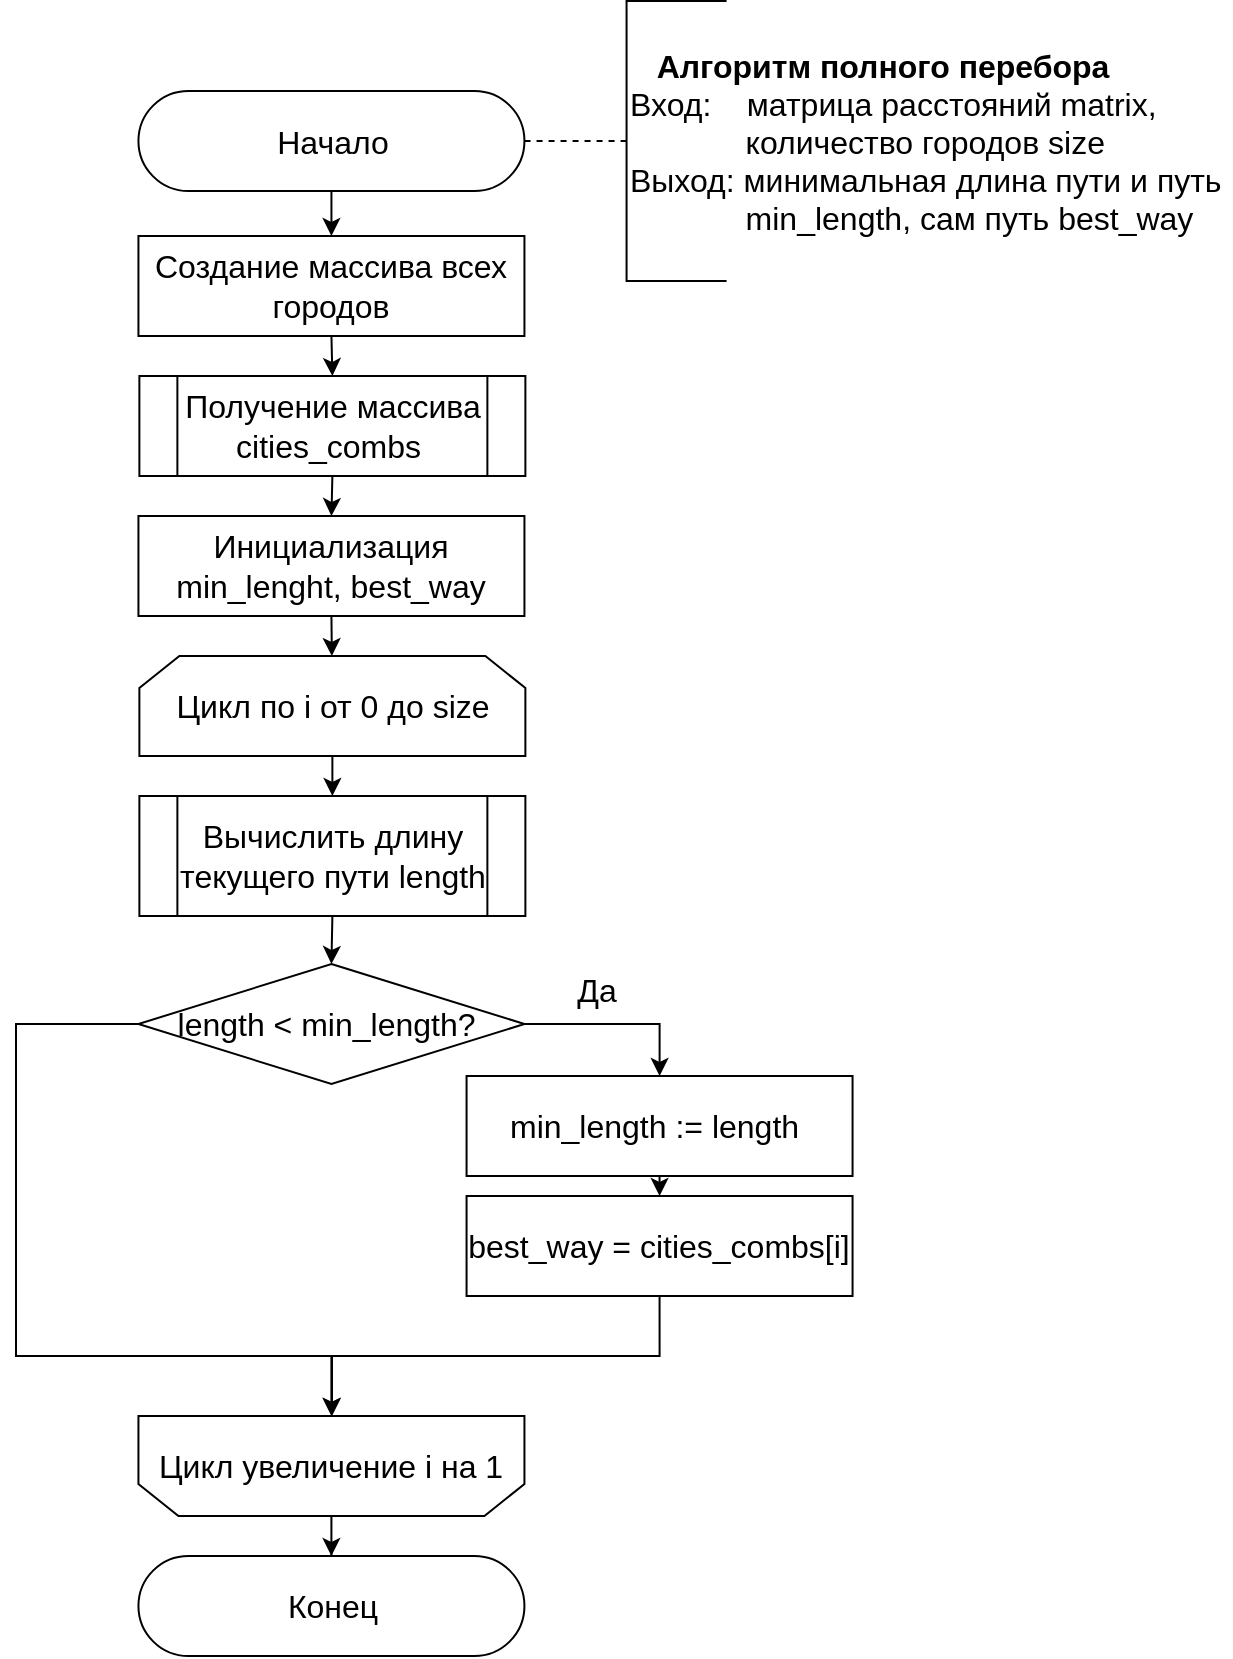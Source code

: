 <mxfile version="20.7.4" type="device" pages="2"><diagram id="pGbwpD_Pb5aonRS3BXqV" name="Страница 1"><mxGraphModel dx="2200" dy="1068" grid="1" gridSize="10" guides="1" tooltips="1" connect="1" arrows="1" fold="1" page="1" pageScale="1" pageWidth="827" pageHeight="1169" math="0" shadow="0"><root><mxCell id="0"/><mxCell id="1" parent="0"/><mxCell id="PJEN9wyqkr5hWxM31jju-57" style="edgeStyle=orthogonalEdgeStyle;rounded=0;orthogonalLoop=1;jettySize=auto;html=1;exitX=0.5;exitY=0.5;exitDx=0;exitDy=25;exitPerimeter=0;entryX=0.5;entryY=0;entryDx=0;entryDy=0;" parent="1" source="3" target="8" edge="1"><mxGeometry relative="1" as="geometry"/></mxCell><mxCell id="3" value="&lt;font style=&quot;font-size: 16px&quot;&gt;Начало&lt;/font&gt;" style="html=1;dashed=0;whitespace=wrap;shape=mxgraph.dfd.start" parent="1" vertex="1"><mxGeometry x="241.22" y="57.5" width="193" height="50" as="geometry"/></mxCell><mxCell id="4" style="edgeStyle=orthogonalEdgeStyle;rounded=0;orthogonalLoop=1;jettySize=auto;html=1;exitX=0;exitY=0.5;exitDx=0;exitDy=0;exitPerimeter=0;entryX=1;entryY=0.5;entryDx=0;entryDy=0;entryPerimeter=0;dashed=1;endArrow=none;endFill=0;" parent="1" source="5" target="3" edge="1"><mxGeometry relative="1" as="geometry"/></mxCell><mxCell id="5" value="&lt;div style=&quot;&quot;&gt;&lt;span style=&quot;font-size: 16px;&quot;&gt;&lt;b&gt;&amp;nbsp; &amp;nbsp;Алгоритм полного перебора&lt;/b&gt;&lt;/span&gt;&lt;/div&gt;&lt;div style=&quot;&quot;&gt;&lt;font style=&quot;background-color: initial;&quot; size=&quot;3&quot;&gt;Вход:&amp;nbsp; &amp;nbsp; матрица расстояний matrix&lt;/font&gt;&lt;span style=&quot;background-color: initial; font-size: medium;&quot;&gt;,&amp;nbsp;&lt;/span&gt;&lt;/div&gt;&lt;font style=&quot;&quot;&gt;&lt;div&gt;&lt;span style=&quot;font-size: medium; background-color: initial;&quot;&gt;&amp;nbsp; &amp;nbsp; &amp;nbsp; &amp;nbsp; &amp;nbsp; &amp;nbsp; &amp;nbsp;количество городов size&lt;/span&gt;&lt;/div&gt;&lt;div&gt;&lt;span style=&quot;font-size: 16px;&quot;&gt;Выход: минимальная длина пути и путь&amp;nbsp;&lt;/span&gt;&lt;/div&gt;&lt;div&gt;&lt;span style=&quot;font-size: 16px;&quot;&gt;&amp;nbsp; &amp;nbsp; &amp;nbsp; &amp;nbsp; &amp;nbsp; &amp;nbsp; &amp;nbsp;min_length, сам путь best_way&lt;/span&gt;&lt;/div&gt;&lt;/font&gt;" style="strokeWidth=1;html=1;shape=mxgraph.flowchart.annotation_1;align=left;pointerEvents=1;" parent="1" vertex="1"><mxGeometry x="485.28" y="12.5" width="50" height="140" as="geometry"/></mxCell><mxCell id="10" style="edgeStyle=none;html=1;exitX=0.5;exitY=1;exitDx=0;exitDy=0;entryX=0.5;entryY=0;entryDx=0;entryDy=0;" parent="1" source="8" target="9" edge="1"><mxGeometry relative="1" as="geometry"/></mxCell><mxCell id="8" value="&lt;font style=&quot;font-size: 16px&quot;&gt;Создание массива всех городов&lt;br&gt;&lt;/font&gt;" style="rounded=0;whiteSpace=wrap;html=1;shadow=0;glass=0;sketch=0;strokeWidth=1;gradientColor=none;" parent="1" vertex="1"><mxGeometry x="241.22" y="130" width="193" height="50" as="geometry"/></mxCell><mxCell id="35" style="edgeStyle=none;html=1;exitX=0.5;exitY=1;exitDx=0;exitDy=0;entryX=0.5;entryY=0;entryDx=0;entryDy=0;" parent="1" source="9" target="32" edge="1"><mxGeometry relative="1" as="geometry"/></mxCell><mxCell id="9" value="&lt;span style=&quot;font-size: 16px&quot;&gt;Получение массива cities_combs&amp;nbsp;&lt;/span&gt;" style="shape=process;whiteSpace=wrap;html=1;backgroundOutline=1;" parent="1" vertex="1"><mxGeometry x="241.69" y="200" width="193" height="50" as="geometry"/></mxCell><mxCell id="36" style="edgeStyle=none;html=1;exitX=0.5;exitY=1;exitDx=0;exitDy=0;" parent="1" source="32" target="33" edge="1"><mxGeometry relative="1" as="geometry"/></mxCell><mxCell id="32" value="&lt;font style=&quot;font-size: 16px&quot;&gt;Инициализация &lt;br&gt;min_lenght,&amp;nbsp;best_way&lt;br&gt;&lt;/font&gt;" style="rounded=0;whiteSpace=wrap;html=1;shadow=0;glass=0;sketch=0;strokeWidth=1;gradientColor=none;" parent="1" vertex="1"><mxGeometry x="241.22" y="270" width="193" height="50" as="geometry"/></mxCell><mxCell id="IurGl5iqIVX1QGIl2KLT-57" style="edgeStyle=orthogonalEdgeStyle;rounded=0;orthogonalLoop=1;jettySize=auto;html=1;exitX=0.5;exitY=1;exitDx=0;exitDy=0;entryX=0.5;entryY=0;entryDx=0;entryDy=0;" parent="1" source="33" target="40" edge="1"><mxGeometry relative="1" as="geometry"/></mxCell><mxCell id="33" value="&lt;font&gt;&lt;span style=&quot;font-size: 16px;&quot;&gt;Цикл по i от 0 до&amp;nbsp;&lt;/span&gt;&lt;span style=&quot;font-size: medium;&quot;&gt;size&lt;/span&gt;&lt;br&gt;&lt;/font&gt;" style="shape=loopLimit;whiteSpace=wrap;html=1;strokeWidth=1;" parent="1" vertex="1"><mxGeometry x="241.69" y="340" width="193" height="50" as="geometry"/></mxCell><mxCell id="39" style="edgeStyle=none;html=1;exitX=0.5;exitY=1;exitDx=0;exitDy=0;entryX=0.5;entryY=0;entryDx=0;entryDy=0;" parent="1" target="40" edge="1"><mxGeometry relative="1" as="geometry"><mxPoint x="346" y="590" as="targetPoint"/><mxPoint x="338.19" y="460" as="sourcePoint"/></mxGeometry></mxCell><mxCell id="IurGl5iqIVX1QGIl2KLT-58" style="edgeStyle=orthogonalEdgeStyle;rounded=0;orthogonalLoop=1;jettySize=auto;html=1;exitX=0.5;exitY=1;exitDx=0;exitDy=0;entryX=0.5;entryY=0;entryDx=0;entryDy=0;entryPerimeter=0;" parent="1" source="40" target="45" edge="1"><mxGeometry relative="1" as="geometry"/></mxCell><mxCell id="40" value="&lt;span style=&quot;font-size: 16px&quot;&gt;Вычислить длину текущего пути length&lt;/span&gt;" style="shape=process;whiteSpace=wrap;html=1;backgroundOutline=1;" parent="1" vertex="1"><mxGeometry x="241.69" y="410" width="193" height="60" as="geometry"/></mxCell><mxCell id="42" value="&lt;font style=&quot;font-size: 16px&quot;&gt;Конец&lt;/font&gt;" style="html=1;dashed=0;whitespace=wrap;shape=mxgraph.dfd.start" parent="1" vertex="1"><mxGeometry x="241.22" y="790" width="193" height="50" as="geometry"/></mxCell><mxCell id="43" style="edgeStyle=orthogonalEdgeStyle;html=1;exitX=1;exitY=0.5;exitDx=0;exitDy=0;exitPerimeter=0;rounded=0;" parent="1" source="45" target="47" edge="1"><mxGeometry relative="1" as="geometry"/></mxCell><mxCell id="Yc5vJvoPx0HQQ3mK7H3Y-52" style="edgeStyle=orthogonalEdgeStyle;rounded=0;orthogonalLoop=1;jettySize=auto;html=1;exitX=0;exitY=0.5;exitDx=0;exitDy=0;exitPerimeter=0;" parent="1" source="45" target="52" edge="1"><mxGeometry relative="1" as="geometry"><Array as="points"><mxPoint x="180" y="524"/><mxPoint x="180" y="690"/><mxPoint x="338" y="690"/></Array></mxGeometry></mxCell><mxCell id="45" value="&lt;span style=&quot;font-size: 16px&quot;&gt;length &amp;lt; min_length?&amp;nbsp;&lt;/span&gt;&lt;span style=&quot;font-size: 16px&quot;&gt;&lt;br&gt;&lt;/span&gt;" style="strokeWidth=1;html=1;shape=mxgraph.flowchart.decision;whiteSpace=wrap;rounded=1;shadow=0;glass=0;sketch=0;gradientColor=none;" parent="1" vertex="1"><mxGeometry x="241.22" y="494" width="193" height="60" as="geometry"/></mxCell><mxCell id="46" style="edgeStyle=orthogonalEdgeStyle;rounded=0;html=1;exitX=0.5;exitY=1;exitDx=0;exitDy=0;entryX=0.5;entryY=0;entryDx=0;entryDy=0;" parent="1" source="47" target="49" edge="1"><mxGeometry relative="1" as="geometry"/></mxCell><mxCell id="47" value="&lt;font style=&quot;font-size: 16px&quot;&gt;min_length := length&amp;nbsp;&lt;br&gt;&lt;/font&gt;" style="rounded=0;whiteSpace=wrap;html=1;shadow=0;glass=0;sketch=0;strokeWidth=1;gradientColor=none;" parent="1" vertex="1"><mxGeometry x="405.28" y="550" width="193" height="50" as="geometry"/></mxCell><mxCell id="Yc5vJvoPx0HQQ3mK7H3Y-53" style="edgeStyle=orthogonalEdgeStyle;rounded=0;orthogonalLoop=1;jettySize=auto;html=1;exitX=0.5;exitY=1;exitDx=0;exitDy=0;" parent="1" source="49" target="52" edge="1"><mxGeometry relative="1" as="geometry"/></mxCell><mxCell id="49" value="&lt;font style=&quot;font-size: 16px&quot;&gt;best_way = cities_combs[i]&lt;br&gt;&lt;/font&gt;" style="rounded=0;whiteSpace=wrap;html=1;shadow=0;glass=0;sketch=0;strokeWidth=1;gradientColor=none;" parent="1" vertex="1"><mxGeometry x="405.28" y="610" width="193" height="50" as="geometry"/></mxCell><mxCell id="50" value="&lt;font style=&quot;font-size: 16px&quot;&gt;Да&lt;/font&gt;" style="text;html=1;align=center;verticalAlign=middle;resizable=0;points=[];autosize=1;strokeColor=none;" parent="1" vertex="1"><mxGeometry x="455.28" y="497" width="30" height="20" as="geometry"/></mxCell><mxCell id="y0t-YMmrzshrY0xGKuzm-53" style="edgeStyle=orthogonalEdgeStyle;rounded=0;orthogonalLoop=1;jettySize=auto;html=1;exitX=0.5;exitY=0;exitDx=0;exitDy=0;" parent="1" source="52" target="42" edge="1"><mxGeometry relative="1" as="geometry"/></mxCell><mxCell id="52" value="&lt;font style=&quot;font-size: 16px&quot;&gt;Цикл увеличение i на 1&lt;br&gt;&lt;/font&gt;" style="shape=loopLimit;whiteSpace=wrap;html=1;strokeWidth=1;direction=west;" parent="1" vertex="1"><mxGeometry x="241.22" y="720" width="193" height="50" as="geometry"/></mxCell></root></mxGraphModel></diagram><diagram id="Ph9vH6X4Z_UVpQobadrw" name="Страница 2"><mxGraphModel dx="3520" dy="1708" grid="1" gridSize="10" guides="1" tooltips="1" connect="1" arrows="1" fold="1" page="1" pageScale="1" pageWidth="827" pageHeight="1169" math="0" shadow="0"><root><mxCell id="0"/><mxCell id="1" parent="0"/><mxCell id="BDxBsovtW9hmnWc-tiu4-1" style="edgeStyle=orthogonalEdgeStyle;rounded=0;orthogonalLoop=1;jettySize=auto;html=1;exitX=0.5;exitY=0.5;exitDx=0;exitDy=25;exitPerimeter=0;entryX=0.5;entryY=0;entryDx=0;entryDy=0;" parent="1" source="BDxBsovtW9hmnWc-tiu4-2" target="BDxBsovtW9hmnWc-tiu4-7" edge="1"><mxGeometry relative="1" as="geometry"/></mxCell><mxCell id="BDxBsovtW9hmnWc-tiu4-2" value="&lt;font style=&quot;font-size: 16px&quot;&gt;Начало&lt;/font&gt;" style="html=1;dashed=0;whitespace=wrap;shape=mxgraph.dfd.start" parent="1" vertex="1"><mxGeometry x="118.17" y="55" width="193" height="50" as="geometry"/></mxCell><mxCell id="BDxBsovtW9hmnWc-tiu4-3" style="edgeStyle=orthogonalEdgeStyle;rounded=0;orthogonalLoop=1;jettySize=auto;html=1;exitX=0;exitY=0.5;exitDx=0;exitDy=0;exitPerimeter=0;entryX=1;entryY=0.5;entryDx=0;entryDy=0;entryPerimeter=0;dashed=1;endArrow=none;endFill=0;" parent="1" source="BDxBsovtW9hmnWc-tiu4-4" target="BDxBsovtW9hmnWc-tiu4-2" edge="1"><mxGeometry relative="1" as="geometry"/></mxCell><mxCell id="BDxBsovtW9hmnWc-tiu4-4" value="&lt;b style=&quot;font-size: 16px; text-align: center; background-color: initial;&quot;&gt;&amp;nbsp; &amp;nbsp; &amp;nbsp; &amp;nbsp; &amp;nbsp;Муравьиный алгоритм&lt;br&gt;&lt;/b&gt;&lt;font style=&quot;text-align: center; background-color: initial;&quot; size=&quot;3&quot;&gt;Вход:&amp;nbsp; &amp;nbsp; матрица расстояний matrix&lt;br&gt;&lt;/font&gt;&lt;span style=&quot;font-size: medium; text-align: center; background-color: initial;&quot;&gt;&amp;nbsp; &amp;nbsp; &amp;nbsp; &amp;nbsp; &amp;nbsp; &amp;nbsp; &amp;nbsp;количество городов size,&lt;br&gt;&lt;/span&gt;&lt;font style=&quot;text-align: center; background-color: initial;&quot; size=&quot;3&quot;&gt;&amp;nbsp; &amp;nbsp; &amp;nbsp; &amp;nbsp; &amp;nbsp; &amp;nbsp; &amp;nbsp;коэффициенты alpha, beta&lt;/font&gt;&lt;span style=&quot;text-align: center; background-color: initial; font-size: 16px;&quot;&gt;,&lt;br&gt;&lt;/span&gt;&lt;span style=&quot;text-align: center; background-color: initial; font-size: 16px;&quot;&gt;&amp;nbsp; &amp;nbsp; &amp;nbsp; &amp;nbsp; &amp;nbsp; &amp;nbsp; &amp;nbsp;evaporation,&amp;nbsp;&lt;/span&gt;&lt;span style=&quot;text-align: center; background-color: initial; font-size: medium;&quot;&gt;количество&lt;/span&gt;&lt;span style=&quot;text-align: center; background-color: initial; font-size: 16px;&quot;&gt;&amp;nbsp;дней days&lt;br&gt;&lt;/span&gt;&lt;span style=&quot;font-size: 16px; text-align: center; background-color: initial;&quot;&gt;Выход: минимальная длина пути и путь&lt;br&gt;&lt;/span&gt;&lt;span style=&quot;font-size: 16px; text-align: center; background-color: initial;&quot;&gt;&amp;nbsp; &amp;nbsp; &amp;nbsp; &amp;nbsp; &amp;nbsp; &amp;nbsp; &amp;nbsp;min_length, best_way&lt;/span&gt;&lt;span style=&quot;font-size: 16px; text-align: center; background-color: initial;&quot;&gt;&lt;br&gt;&lt;/span&gt;" style="strokeWidth=1;html=1;shape=mxgraph.flowchart.annotation_1;align=left;pointerEvents=1;fillColor=default;" parent="1" vertex="1"><mxGeometry x="355.28" width="50" height="160" as="geometry"/></mxCell><mxCell id="BDxBsovtW9hmnWc-tiu4-5" value="&lt;font style=&quot;font-size: 16px&quot;&gt;Конец&lt;/font&gt;" style="html=1;dashed=0;whitespace=wrap;shape=mxgraph.dfd.start" parent="1" vertex="1"><mxGeometry x="450.0" y="804" width="193" height="50" as="geometry"/></mxCell><mxCell id="BDxBsovtW9hmnWc-tiu4-6" style="edgeStyle=none;html=1;exitX=0.5;exitY=1;exitDx=0;exitDy=0;entryX=0.5;entryY=0;entryDx=0;entryDy=0;" parent="1" source="BDxBsovtW9hmnWc-tiu4-7" target="BDxBsovtW9hmnWc-tiu4-9" edge="1"><mxGeometry relative="1" as="geometry"/></mxCell><mxCell id="BDxBsovtW9hmnWc-tiu4-7" value="&lt;span style=&quot;font-size: 16px&quot;&gt;Получение матрицы феромонов&lt;/span&gt;" style="shape=process;whiteSpace=wrap;html=1;backgroundOutline=1;" parent="1" vertex="1"><mxGeometry x="118.17" y="130" width="193" height="50" as="geometry"/></mxCell><mxCell id="BDxBsovtW9hmnWc-tiu4-8" style="edgeStyle=none;html=1;exitX=0.5;exitY=1;exitDx=0;exitDy=0;entryX=0.5;entryY=0;entryDx=0;entryDy=0;" parent="1" source="BDxBsovtW9hmnWc-tiu4-9" target="BDxBsovtW9hmnWc-tiu4-11" edge="1"><mxGeometry relative="1" as="geometry"/></mxCell><mxCell id="BDxBsovtW9hmnWc-tiu4-9" value="&lt;span style=&quot;font-size: 16px&quot;&gt;Получение матрицы видимости&lt;/span&gt;" style="shape=process;whiteSpace=wrap;html=1;backgroundOutline=1;" parent="1" vertex="1"><mxGeometry x="118.17" y="201" width="193" height="50" as="geometry"/></mxCell><mxCell id="BDxBsovtW9hmnWc-tiu4-10" style="edgeStyle=orthogonalEdgeStyle;rounded=0;orthogonalLoop=1;jettySize=auto;html=1;exitX=0.5;exitY=1;exitDx=0;exitDy=0;entryX=0.5;entryY=0;entryDx=0;entryDy=0;" parent="1" source="BDxBsovtW9hmnWc-tiu4-11" target="BDxBsovtW9hmnWc-tiu4-13" edge="1"><mxGeometry relative="1" as="geometry"/></mxCell><mxCell id="BDxBsovtW9hmnWc-tiu4-11" value="&lt;span style=&quot;font-size: 16px&quot;&gt;Вычисление q&lt;/span&gt;" style="shape=process;whiteSpace=wrap;html=1;backgroundOutline=1;" parent="1" vertex="1"><mxGeometry x="118.17" y="270" width="193" height="50" as="geometry"/></mxCell><mxCell id="BDxBsovtW9hmnWc-tiu4-12" style="edgeStyle=orthogonalEdgeStyle;rounded=0;orthogonalLoop=1;jettySize=auto;html=1;exitX=0.5;exitY=1;exitDx=0;exitDy=0;" parent="1" source="BDxBsovtW9hmnWc-tiu4-13" target="BDxBsovtW9hmnWc-tiu4-15" edge="1"><mxGeometry relative="1" as="geometry"/></mxCell><mxCell id="BDxBsovtW9hmnWc-tiu4-13" value="&lt;font style=&quot;font-size: 16px&quot;&gt;Инициализация &lt;br&gt;&lt;span style=&quot;&quot;&gt;min_length, best_way&lt;/span&gt;&lt;br&gt;&lt;/font&gt;" style="rounded=0;whiteSpace=wrap;html=1;shadow=0;glass=0;sketch=0;strokeWidth=1;gradientColor=none;" parent="1" vertex="1"><mxGeometry x="118.17" y="340" width="193" height="50" as="geometry"/></mxCell><mxCell id="BDxBsovtW9hmnWc-tiu4-14" style="edgeStyle=orthogonalEdgeStyle;rounded=0;orthogonalLoop=1;jettySize=auto;html=1;exitX=0.5;exitY=1;exitDx=0;exitDy=0;" parent="1" source="BDxBsovtW9hmnWc-tiu4-15" target="BDxBsovtW9hmnWc-tiu4-17" edge="1"><mxGeometry relative="1" as="geometry"/></mxCell><mxCell id="BDxBsovtW9hmnWc-tiu4-15" value="&lt;font style=&quot;font-size: 16px&quot;&gt;Цикл по d от 0 до&amp;nbsp;&lt;span style=&quot;font-size: medium&quot;&gt;days&lt;/span&gt;&lt;br&gt;&lt;/font&gt;" style="shape=loopLimit;whiteSpace=wrap;html=1;strokeWidth=1;" parent="1" vertex="1"><mxGeometry x="119.11" y="410" width="193" height="50" as="geometry"/></mxCell><mxCell id="BDxBsovtW9hmnWc-tiu4-16" style="edgeStyle=none;html=1;exitX=0.5;exitY=1;exitDx=0;exitDy=0;entryX=0.5;entryY=0;entryDx=0;entryDy=0;" parent="1" source="BDxBsovtW9hmnWc-tiu4-17" target="BDxBsovtW9hmnWc-tiu4-19" edge="1"><mxGeometry relative="1" as="geometry"/></mxCell><mxCell id="BDxBsovtW9hmnWc-tiu4-17" value="&lt;span style=&quot;font-size: 16px&quot;&gt;Инициализация списка visited_arr&lt;/span&gt;" style="shape=process;whiteSpace=wrap;html=1;backgroundOutline=1;" parent="1" vertex="1"><mxGeometry x="118.17" y="480" width="193" height="50" as="geometry"/></mxCell><mxCell id="BDxBsovtW9hmnWc-tiu4-18" style="edgeStyle=none;html=1;exitX=0.5;exitY=1;exitDx=0;exitDy=0;entryX=0.5;entryY=0;entryDx=0;entryDy=0;" parent="1" source="BDxBsovtW9hmnWc-tiu4-19" target="BDxBsovtW9hmnWc-tiu4-21" edge="1"><mxGeometry relative="1" as="geometry"/></mxCell><mxCell id="BDxBsovtW9hmnWc-tiu4-19" value="&lt;font style=&quot;font-size: 16px&quot;&gt;Цикл по i от 0 до&amp;nbsp;&lt;span style=&quot;font-size: medium&quot;&gt;size&lt;/span&gt;&lt;br&gt;&lt;/font&gt;" style="shape=loopLimit;whiteSpace=wrap;html=1;strokeWidth=1;" parent="1" vertex="1"><mxGeometry x="118.17" y="550" width="193" height="50" as="geometry"/></mxCell><mxCell id="BDxBsovtW9hmnWc-tiu4-20" style="edgeStyle=orthogonalEdgeStyle;rounded=0;orthogonalLoop=1;jettySize=auto;html=1;exitX=0.5;exitY=1;exitDx=0;exitDy=0;entryX=0.5;entryY=0;entryDx=0;entryDy=0;" parent="1" source="BDxBsovtW9hmnWc-tiu4-21" target="BDxBsovtW9hmnWc-tiu4-23" edge="1"><mxGeometry relative="1" as="geometry"/></mxCell><mxCell id="BDxBsovtW9hmnWc-tiu4-21" value="&lt;font style=&quot;font-size: 16px&quot;&gt;Цикл пока длина visited_arr не равна size&lt;br&gt;&lt;/font&gt;" style="shape=loopLimit;whiteSpace=wrap;html=1;strokeWidth=1;" parent="1" vertex="1"><mxGeometry x="118.17" y="620" width="193" height="50" as="geometry"/></mxCell><mxCell id="BDxBsovtW9hmnWc-tiu4-22" style="edgeStyle=none;html=1;exitX=0.5;exitY=1;exitDx=0;exitDy=0;entryX=0.5;entryY=0;entryDx=0;entryDy=0;" parent="1" source="BDxBsovtW9hmnWc-tiu4-23" target="BDxBsovtW9hmnWc-tiu4-25" edge="1"><mxGeometry relative="1" as="geometry"/></mxCell><mxCell id="BDxBsovtW9hmnWc-tiu4-23" value="&lt;span style=&quot;font-size: 16px&quot;&gt;Поиск вероятности перехода в следующие города&lt;/span&gt;" style="shape=process;whiteSpace=wrap;html=1;backgroundOutline=1;" parent="1" vertex="1"><mxGeometry x="118.17" y="690" width="193" height="55" as="geometry"/></mxCell><mxCell id="BDxBsovtW9hmnWc-tiu4-24" style="edgeStyle=none;html=1;exitX=0.5;exitY=1;exitDx=0;exitDy=0;entryX=0.5;entryY=0;entryDx=0;entryDy=0;" parent="1" source="BDxBsovtW9hmnWc-tiu4-25" target="BDxBsovtW9hmnWc-tiu4-35" edge="1"><mxGeometry relative="1" as="geometry"><mxPoint x="216.315" y="1020" as="targetPoint"/></mxGeometry></mxCell><mxCell id="BDxBsovtW9hmnWc-tiu4-25" value="&lt;span style=&quot;font-size: 16px&quot;&gt;Выбор next_place&lt;br&gt;&lt;/span&gt;" style="shape=process;whiteSpace=wrap;html=1;backgroundOutline=1;" parent="1" vertex="1"><mxGeometry x="118.17" y="766" width="193" height="50" as="geometry"/></mxCell><mxCell id="BDxBsovtW9hmnWc-tiu4-26" value="A" style="ellipse;whiteSpace=wrap;html=1;aspect=fixed;fontSize=16;" parent="1" vertex="1"><mxGeometry x="189.67" y="980" width="50" height="50" as="geometry"/></mxCell><mxCell id="BDxBsovtW9hmnWc-tiu4-27" style="edgeStyle=orthogonalEdgeStyle;rounded=0;orthogonalLoop=1;jettySize=auto;html=1;exitX=0.5;exitY=0;exitDx=0;exitDy=0;entryX=0.5;entryY=0;entryDx=0;entryDy=0;" parent="1" source="BDxBsovtW9hmnWc-tiu4-28" target="BDxBsovtW9hmnWc-tiu4-26" edge="1"><mxGeometry relative="1" as="geometry"/></mxCell><mxCell id="BDxBsovtW9hmnWc-tiu4-28" value="&lt;font style=&quot;font-size: 16px&quot;&gt;Цикл пока длина&lt;br&gt;&amp;nbsp;visited_arr не равна size&lt;br&gt;&lt;/font&gt;" style="shape=loopLimit;whiteSpace=wrap;html=1;strokeWidth=1;direction=west;" parent="1" vertex="1"><mxGeometry x="118.17" y="910" width="193" height="50" as="geometry"/></mxCell><mxCell id="BDxBsovtW9hmnWc-tiu4-29" style="edgeStyle=orthogonalEdgeStyle;rounded=0;orthogonalLoop=1;jettySize=auto;html=1;exitX=0.5;exitY=1;exitDx=0;exitDy=0;entryX=0.5;entryY=0;entryDx=0;entryDy=0;entryPerimeter=0;" parent="1" source="BDxBsovtW9hmnWc-tiu4-30" target="BDxBsovtW9hmnWc-tiu4-33" edge="1"><mxGeometry relative="1" as="geometry"/></mxCell><mxCell id="BDxBsovtW9hmnWc-tiu4-30" value="&lt;span style=&quot;font-size: 16px&quot;&gt;Вычисление суммарной длины пути length&lt;br&gt;&lt;/span&gt;" style="shape=process;whiteSpace=wrap;html=1;backgroundOutline=1;" parent="1" vertex="1"><mxGeometry x="450.0" y="253" width="193" height="56" as="geometry"/></mxCell><mxCell id="BDxBsovtW9hmnWc-tiu4-31" style="edgeStyle=orthogonalEdgeStyle;rounded=0;orthogonalLoop=1;jettySize=auto;html=1;exitX=1;exitY=0.5;exitDx=0;exitDy=0;exitPerimeter=0;" parent="1" source="BDxBsovtW9hmnWc-tiu4-33" target="BDxBsovtW9hmnWc-tiu4-37" edge="1"><mxGeometry relative="1" as="geometry"/></mxCell><mxCell id="BDxBsovtW9hmnWc-tiu4-32" style="edgeStyle=orthogonalEdgeStyle;rounded=0;orthogonalLoop=1;jettySize=auto;html=1;exitX=0;exitY=0.5;exitDx=0;exitDy=0;exitPerimeter=0;" parent="1" source="BDxBsovtW9hmnWc-tiu4-33" target="BDxBsovtW9hmnWc-tiu4-42" edge="1"><mxGeometry relative="1" as="geometry"><Array as="points"><mxPoint x="390" y="374"/><mxPoint x="390" y="560"/><mxPoint x="547" y="560"/></Array></mxGeometry></mxCell><mxCell id="BDxBsovtW9hmnWc-tiu4-33" value="&lt;span style=&quot;font-size: 16px&quot;&gt;length &amp;lt; min_length?&amp;nbsp;&lt;/span&gt;&lt;span style=&quot;font-size: 16px&quot;&gt;&lt;br&gt;&lt;/span&gt;" style="strokeWidth=1;html=1;shape=mxgraph.flowchart.decision;whiteSpace=wrap;rounded=1;shadow=0;glass=0;sketch=0;gradientColor=none;" parent="1" vertex="1"><mxGeometry x="450" y="334" width="193" height="80" as="geometry"/></mxCell><mxCell id="BDxBsovtW9hmnWc-tiu4-34" style="edgeStyle=orthogonalEdgeStyle;rounded=0;orthogonalLoop=1;jettySize=auto;html=1;exitX=0.5;exitY=1;exitDx=0;exitDy=0;entryX=0.5;entryY=1;entryDx=0;entryDy=0;" parent="1" source="BDxBsovtW9hmnWc-tiu4-35" target="BDxBsovtW9hmnWc-tiu4-28" edge="1"><mxGeometry relative="1" as="geometry"/></mxCell><mxCell id="BDxBsovtW9hmnWc-tiu4-35" value="&lt;font style=&quot;font-size: 16px&quot;&gt;Добавление&amp;nbsp;&lt;br&gt;next_place - 1 &lt;br&gt;в&amp;nbsp;visited_arr[i]&lt;br&gt;&lt;/font&gt;" style="rounded=0;whiteSpace=wrap;html=1;shadow=0;glass=0;sketch=0;strokeWidth=1;gradientColor=none;" parent="1" vertex="1"><mxGeometry x="118.17" y="833" width="193" height="58" as="geometry"/></mxCell><mxCell id="BDxBsovtW9hmnWc-tiu4-36" style="edgeStyle=orthogonalEdgeStyle;rounded=0;orthogonalLoop=1;jettySize=auto;html=1;exitX=0.5;exitY=1;exitDx=0;exitDy=0;entryX=0.5;entryY=0;entryDx=0;entryDy=0;" parent="1" source="BDxBsovtW9hmnWc-tiu4-37" target="BDxBsovtW9hmnWc-tiu4-39" edge="1"><mxGeometry relative="1" as="geometry"/></mxCell><mxCell id="BDxBsovtW9hmnWc-tiu4-37" value="&lt;font style=&quot;font-size: 16px&quot;&gt;min_length := length&amp;nbsp;&lt;br&gt;&lt;/font&gt;" style="rounded=0;whiteSpace=wrap;html=1;shadow=0;glass=0;sketch=0;strokeWidth=1;gradientColor=none;" parent="1" vertex="1"><mxGeometry x="610" y="404" width="193" height="50" as="geometry"/></mxCell><mxCell id="BDxBsovtW9hmnWc-tiu4-38" style="edgeStyle=orthogonalEdgeStyle;rounded=0;orthogonalLoop=1;jettySize=auto;html=1;exitX=0.5;exitY=1;exitDx=0;exitDy=0;entryX=0.5;entryY=1;entryDx=0;entryDy=0;" parent="1" source="BDxBsovtW9hmnWc-tiu4-39" target="BDxBsovtW9hmnWc-tiu4-42" edge="1"><mxGeometry relative="1" as="geometry"><Array as="points"><mxPoint x="707" y="560"/><mxPoint x="547" y="560"/></Array></mxGeometry></mxCell><mxCell id="BDxBsovtW9hmnWc-tiu4-39" value="&lt;font style=&quot;font-size: 16px&quot;&gt;best_way := visited_arr[i]&lt;br&gt;&lt;/font&gt;" style="rounded=0;whiteSpace=wrap;html=1;shadow=0;glass=0;sketch=0;strokeWidth=1;gradientColor=none;" parent="1" vertex="1"><mxGeometry x="610" y="470" width="193" height="50" as="geometry"/></mxCell><mxCell id="BDxBsovtW9hmnWc-tiu4-40" value="&lt;font style=&quot;font-size: 16px&quot;&gt;Да&lt;/font&gt;" style="text;html=1;align=center;verticalAlign=middle;resizable=0;points=[];autosize=1;strokeColor=none;" parent="1" vertex="1"><mxGeometry x="661.69" y="354" width="30" height="20" as="geometry"/></mxCell><mxCell id="BDxBsovtW9hmnWc-tiu4-41" style="edgeStyle=orthogonalEdgeStyle;rounded=0;html=1;exitX=0.5;exitY=0;exitDx=0;exitDy=0;entryX=0.5;entryY=0;entryDx=0;entryDy=0;endArrow=classic;endFill=1;" parent="1" source="BDxBsovtW9hmnWc-tiu4-42" target="BDxBsovtW9hmnWc-tiu4-44" edge="1"><mxGeometry relative="1" as="geometry"/></mxCell><mxCell id="BDxBsovtW9hmnWc-tiu4-42" value="&lt;font style=&quot;font-size: 16px&quot;&gt;Цикл увеличение i на 1&lt;br&gt;&lt;/font&gt;" style="shape=loopLimit;whiteSpace=wrap;html=1;strokeWidth=1;direction=west;" parent="1" vertex="1"><mxGeometry x="450.0" y="585" width="193" height="50" as="geometry"/></mxCell><mxCell id="BDxBsovtW9hmnWc-tiu4-43" style="edgeStyle=orthogonalEdgeStyle;rounded=0;html=1;exitX=0.5;exitY=1;exitDx=0;exitDy=0;endArrow=classic;endFill=1;" parent="1" source="BDxBsovtW9hmnWc-tiu4-44" target="BDxBsovtW9hmnWc-tiu4-46" edge="1"><mxGeometry relative="1" as="geometry"/></mxCell><mxCell id="BDxBsovtW9hmnWc-tiu4-44" value="&lt;font size=&quot;3&quot;&gt;Обновление матрицы феромонов&lt;/font&gt;&lt;span style=&quot;font-size: 16px&quot;&gt;&amp;nbsp;&lt;/span&gt;&lt;font size=&quot;3&quot;&gt;&amp;nbsp;&lt;/font&gt;" style="shape=process;whiteSpace=wrap;html=1;backgroundOutline=1;" parent="1" vertex="1"><mxGeometry x="450.0" y="653" width="193" height="57" as="geometry"/></mxCell><mxCell id="BDxBsovtW9hmnWc-tiu4-45" style="edgeStyle=orthogonalEdgeStyle;rounded=0;html=1;exitX=0.5;exitY=0;exitDx=0;exitDy=0;endArrow=classic;endFill=1;" parent="1" source="BDxBsovtW9hmnWc-tiu4-46" target="BDxBsovtW9hmnWc-tiu4-5" edge="1"><mxGeometry relative="1" as="geometry"/></mxCell><mxCell id="BDxBsovtW9hmnWc-tiu4-46" value="&lt;font style=&quot;font-size: 16px&quot;&gt;Цикл увеличение d на 1&lt;br&gt;&lt;/font&gt;" style="shape=loopLimit;whiteSpace=wrap;html=1;strokeWidth=1;direction=west;" parent="1" vertex="1"><mxGeometry x="450" y="730" width="193" height="50" as="geometry"/></mxCell><mxCell id="BDxBsovtW9hmnWc-tiu4-47" style="edgeStyle=orthogonalEdgeStyle;rounded=0;orthogonalLoop=1;jettySize=auto;html=1;exitX=0.5;exitY=1;exitDx=0;exitDy=0;entryX=0.5;entryY=0;entryDx=0;entryDy=0;" parent="1" source="BDxBsovtW9hmnWc-tiu4-48" target="BDxBsovtW9hmnWc-tiu4-30" edge="1"><mxGeometry relative="1" as="geometry"/></mxCell><mxCell id="BDxBsovtW9hmnWc-tiu4-48" value="A" style="ellipse;whiteSpace=wrap;html=1;aspect=fixed;fontSize=16;" parent="1" vertex="1"><mxGeometry x="521.5" y="176" width="50" height="50" as="geometry"/></mxCell></root></mxGraphModel></diagram></mxfile>